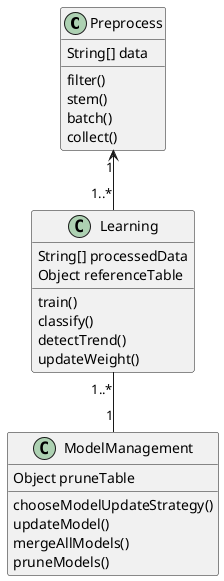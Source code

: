 @startuml q5
class Preprocess {
    String[] data
    filter()
    stem()
    batch()
    collect()
}
class Learning {
    String[] processedData
    Object referenceTable
    train()
    classify()
    detectTrend()
    updateWeight()

}
class ModelManagement {
    Object pruneTable
    chooseModelUpdateStrategy()
    updateModel()
    mergeAllModels()
    pruneModels()
}

Preprocess "1" <-- "1..*" Learning
Learning "1..*" -- "1" ModelManagement


@enduml